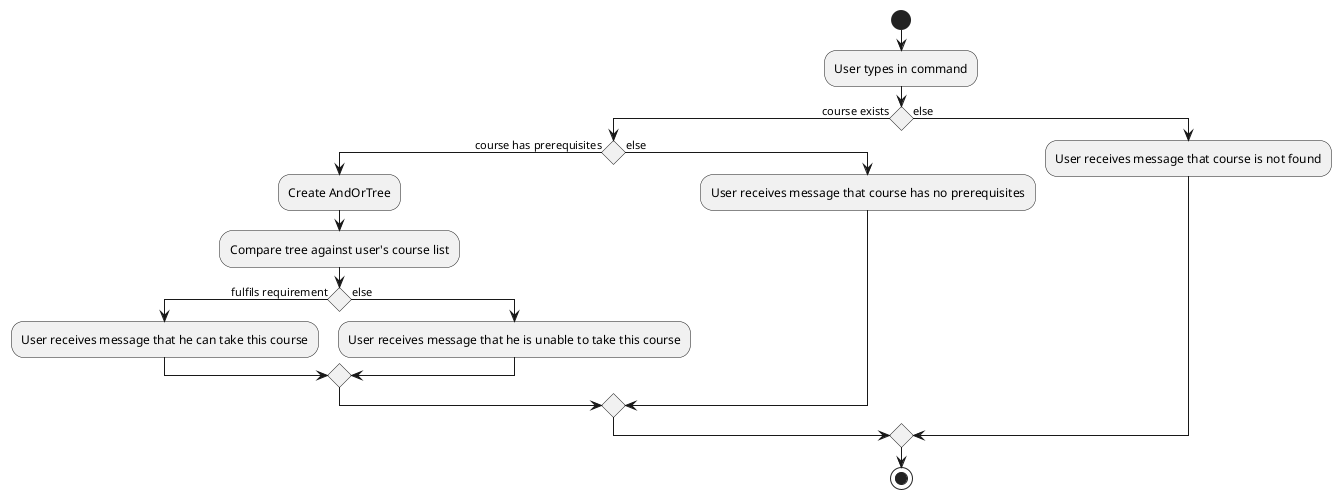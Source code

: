 @startuml

start
:User types in command;
if () then (course exists)
    if () then (course has prerequisites)
        :Create AndOrTree;
        :Compare tree against user's course list;
        if () then (fulfils requirement)
            :User receives message that he can take this course;
        else (else)
            :User receives message that he is unable to take this course;
        endif
    else (else)
        :User receives message that course has no prerequisites;
    endif
else (else)
    :User receives message that course is not found;
endif
stop

@enduml
